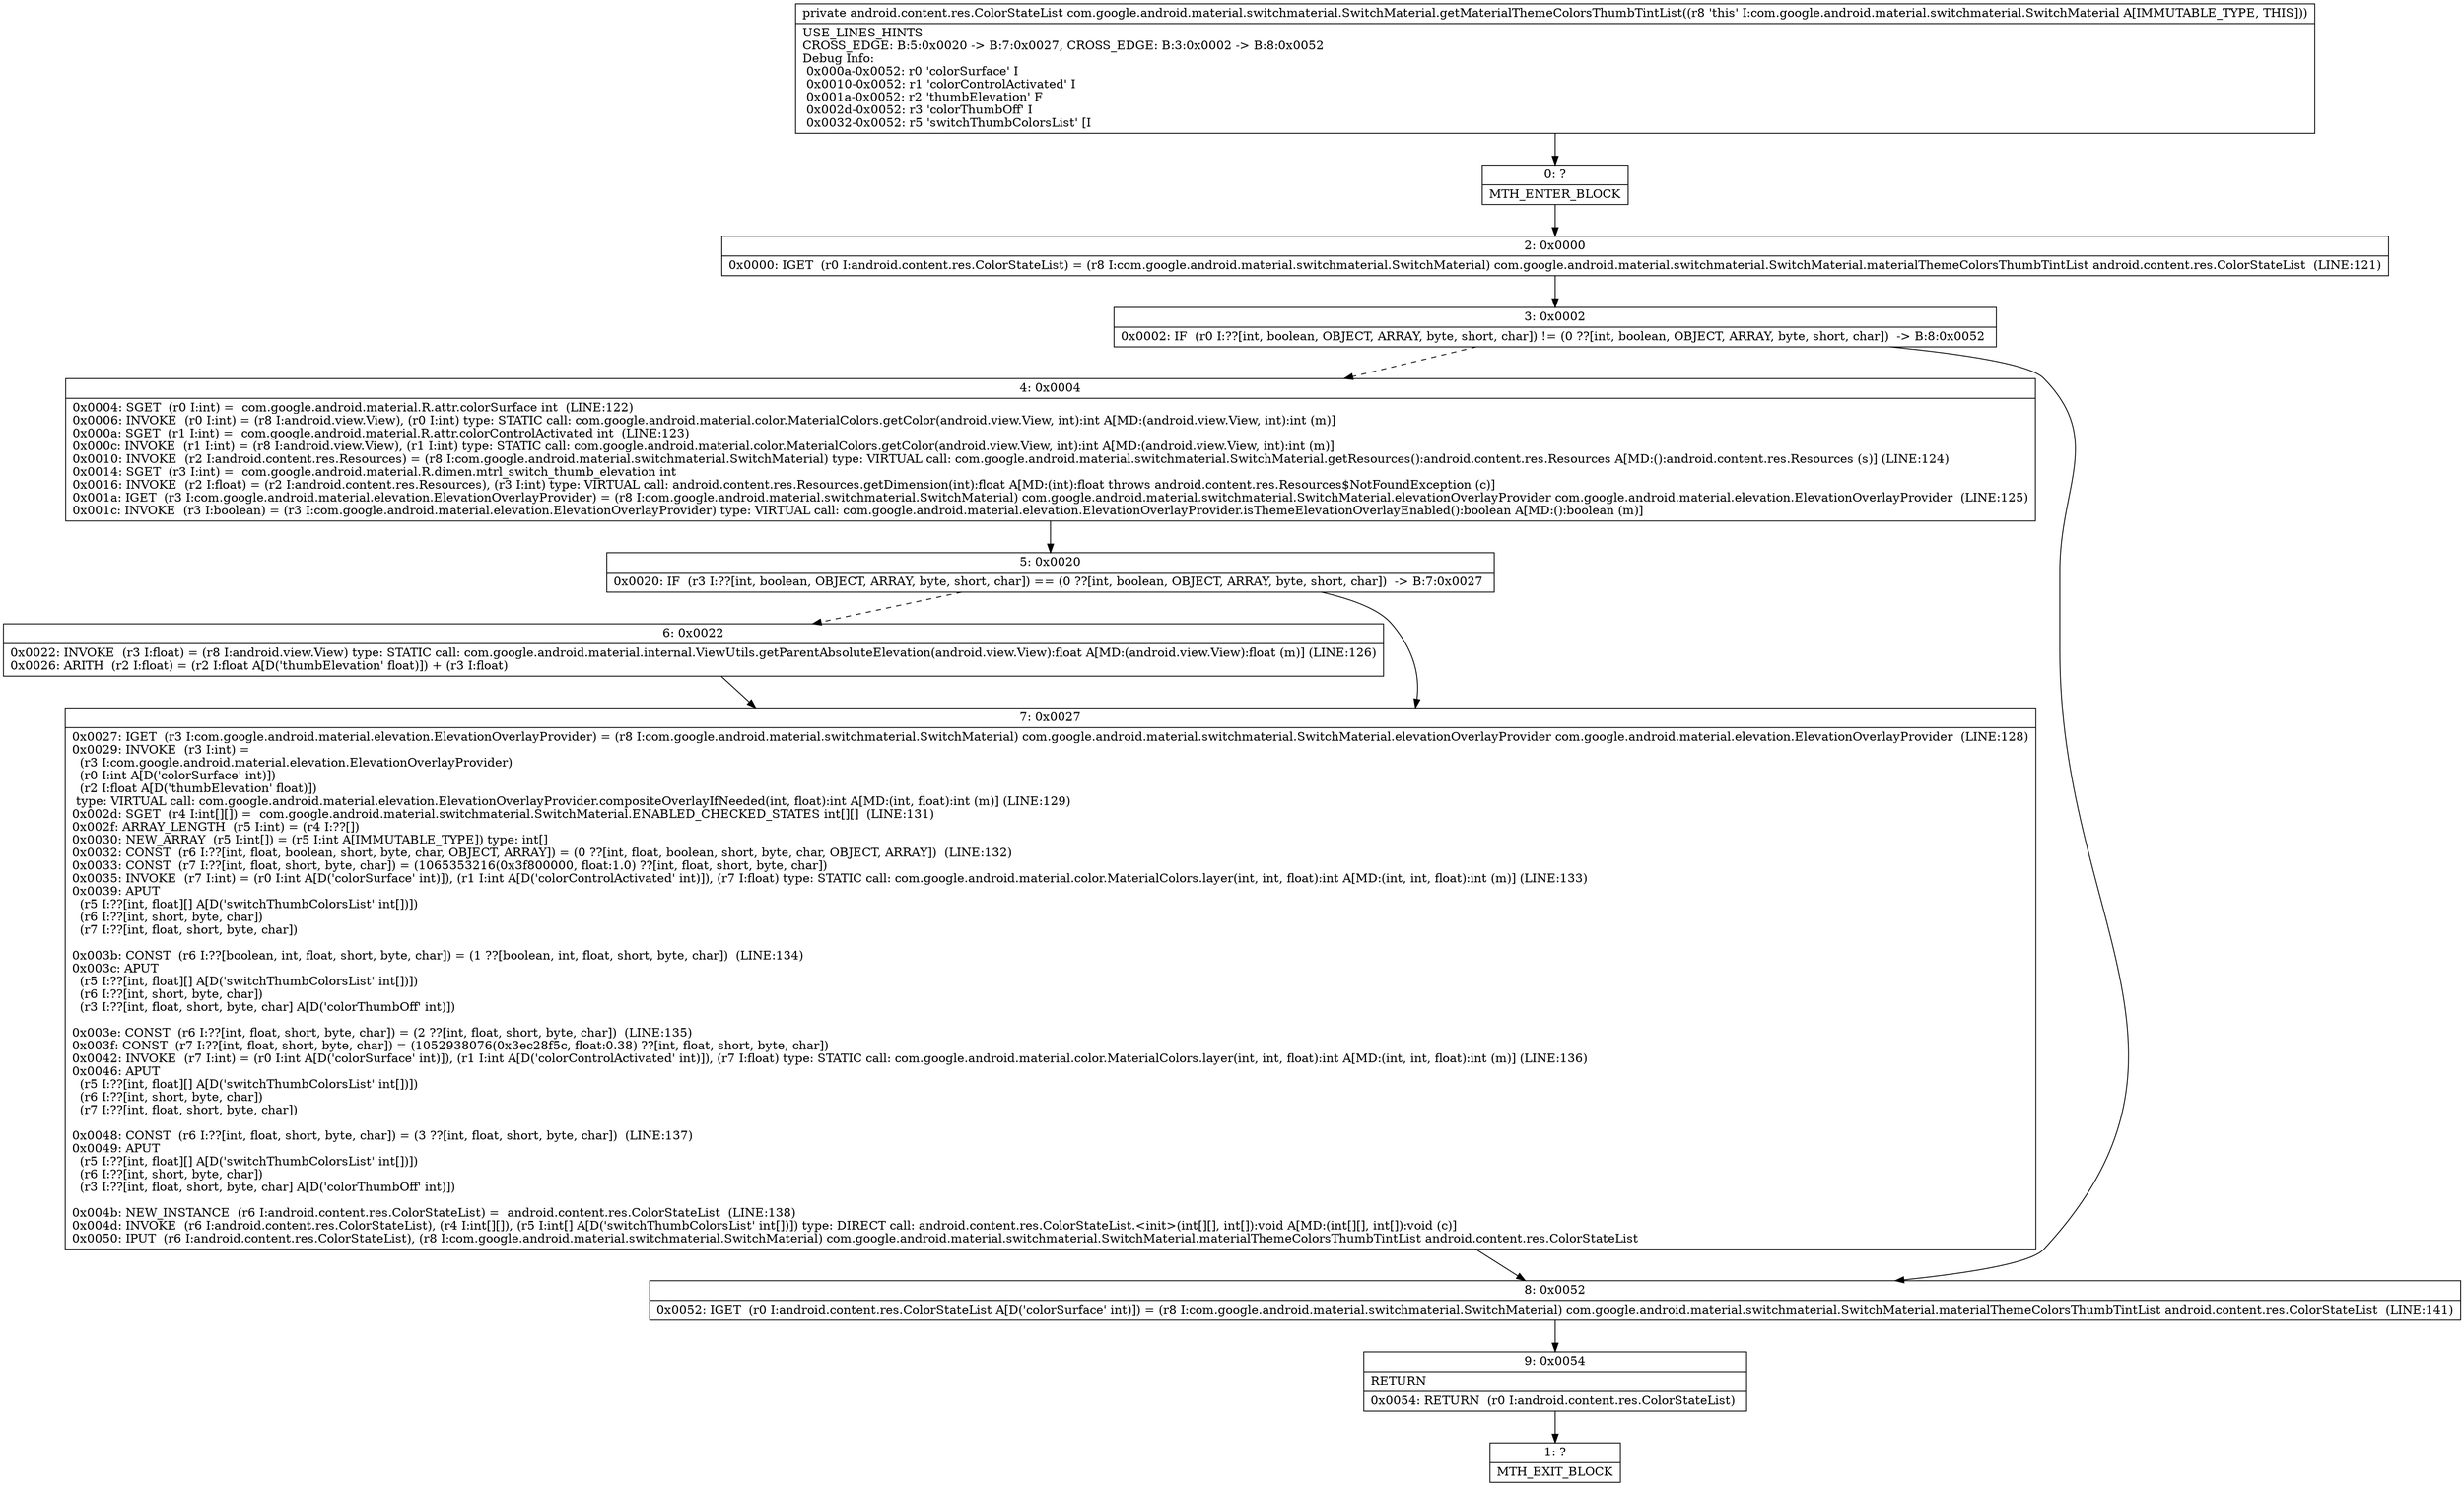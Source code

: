 digraph "CFG forcom.google.android.material.switchmaterial.SwitchMaterial.getMaterialThemeColorsThumbTintList()Landroid\/content\/res\/ColorStateList;" {
Node_0 [shape=record,label="{0\:\ ?|MTH_ENTER_BLOCK\l}"];
Node_2 [shape=record,label="{2\:\ 0x0000|0x0000: IGET  (r0 I:android.content.res.ColorStateList) = (r8 I:com.google.android.material.switchmaterial.SwitchMaterial) com.google.android.material.switchmaterial.SwitchMaterial.materialThemeColorsThumbTintList android.content.res.ColorStateList  (LINE:121)\l}"];
Node_3 [shape=record,label="{3\:\ 0x0002|0x0002: IF  (r0 I:??[int, boolean, OBJECT, ARRAY, byte, short, char]) != (0 ??[int, boolean, OBJECT, ARRAY, byte, short, char])  \-\> B:8:0x0052 \l}"];
Node_4 [shape=record,label="{4\:\ 0x0004|0x0004: SGET  (r0 I:int) =  com.google.android.material.R.attr.colorSurface int  (LINE:122)\l0x0006: INVOKE  (r0 I:int) = (r8 I:android.view.View), (r0 I:int) type: STATIC call: com.google.android.material.color.MaterialColors.getColor(android.view.View, int):int A[MD:(android.view.View, int):int (m)]\l0x000a: SGET  (r1 I:int) =  com.google.android.material.R.attr.colorControlActivated int  (LINE:123)\l0x000c: INVOKE  (r1 I:int) = (r8 I:android.view.View), (r1 I:int) type: STATIC call: com.google.android.material.color.MaterialColors.getColor(android.view.View, int):int A[MD:(android.view.View, int):int (m)]\l0x0010: INVOKE  (r2 I:android.content.res.Resources) = (r8 I:com.google.android.material.switchmaterial.SwitchMaterial) type: VIRTUAL call: com.google.android.material.switchmaterial.SwitchMaterial.getResources():android.content.res.Resources A[MD:():android.content.res.Resources (s)] (LINE:124)\l0x0014: SGET  (r3 I:int) =  com.google.android.material.R.dimen.mtrl_switch_thumb_elevation int \l0x0016: INVOKE  (r2 I:float) = (r2 I:android.content.res.Resources), (r3 I:int) type: VIRTUAL call: android.content.res.Resources.getDimension(int):float A[MD:(int):float throws android.content.res.Resources$NotFoundException (c)]\l0x001a: IGET  (r3 I:com.google.android.material.elevation.ElevationOverlayProvider) = (r8 I:com.google.android.material.switchmaterial.SwitchMaterial) com.google.android.material.switchmaterial.SwitchMaterial.elevationOverlayProvider com.google.android.material.elevation.ElevationOverlayProvider  (LINE:125)\l0x001c: INVOKE  (r3 I:boolean) = (r3 I:com.google.android.material.elevation.ElevationOverlayProvider) type: VIRTUAL call: com.google.android.material.elevation.ElevationOverlayProvider.isThemeElevationOverlayEnabled():boolean A[MD:():boolean (m)]\l}"];
Node_5 [shape=record,label="{5\:\ 0x0020|0x0020: IF  (r3 I:??[int, boolean, OBJECT, ARRAY, byte, short, char]) == (0 ??[int, boolean, OBJECT, ARRAY, byte, short, char])  \-\> B:7:0x0027 \l}"];
Node_6 [shape=record,label="{6\:\ 0x0022|0x0022: INVOKE  (r3 I:float) = (r8 I:android.view.View) type: STATIC call: com.google.android.material.internal.ViewUtils.getParentAbsoluteElevation(android.view.View):float A[MD:(android.view.View):float (m)] (LINE:126)\l0x0026: ARITH  (r2 I:float) = (r2 I:float A[D('thumbElevation' float)]) + (r3 I:float) \l}"];
Node_7 [shape=record,label="{7\:\ 0x0027|0x0027: IGET  (r3 I:com.google.android.material.elevation.ElevationOverlayProvider) = (r8 I:com.google.android.material.switchmaterial.SwitchMaterial) com.google.android.material.switchmaterial.SwitchMaterial.elevationOverlayProvider com.google.android.material.elevation.ElevationOverlayProvider  (LINE:128)\l0x0029: INVOKE  (r3 I:int) = \l  (r3 I:com.google.android.material.elevation.ElevationOverlayProvider)\l  (r0 I:int A[D('colorSurface' int)])\l  (r2 I:float A[D('thumbElevation' float)])\l type: VIRTUAL call: com.google.android.material.elevation.ElevationOverlayProvider.compositeOverlayIfNeeded(int, float):int A[MD:(int, float):int (m)] (LINE:129)\l0x002d: SGET  (r4 I:int[][]) =  com.google.android.material.switchmaterial.SwitchMaterial.ENABLED_CHECKED_STATES int[][]  (LINE:131)\l0x002f: ARRAY_LENGTH  (r5 I:int) = (r4 I:??[]) \l0x0030: NEW_ARRAY  (r5 I:int[]) = (r5 I:int A[IMMUTABLE_TYPE]) type: int[] \l0x0032: CONST  (r6 I:??[int, float, boolean, short, byte, char, OBJECT, ARRAY]) = (0 ??[int, float, boolean, short, byte, char, OBJECT, ARRAY])  (LINE:132)\l0x0033: CONST  (r7 I:??[int, float, short, byte, char]) = (1065353216(0x3f800000, float:1.0) ??[int, float, short, byte, char]) \l0x0035: INVOKE  (r7 I:int) = (r0 I:int A[D('colorSurface' int)]), (r1 I:int A[D('colorControlActivated' int)]), (r7 I:float) type: STATIC call: com.google.android.material.color.MaterialColors.layer(int, int, float):int A[MD:(int, int, float):int (m)] (LINE:133)\l0x0039: APUT  \l  (r5 I:??[int, float][] A[D('switchThumbColorsList' int[])])\l  (r6 I:??[int, short, byte, char])\l  (r7 I:??[int, float, short, byte, char])\l \l0x003b: CONST  (r6 I:??[boolean, int, float, short, byte, char]) = (1 ??[boolean, int, float, short, byte, char])  (LINE:134)\l0x003c: APUT  \l  (r5 I:??[int, float][] A[D('switchThumbColorsList' int[])])\l  (r6 I:??[int, short, byte, char])\l  (r3 I:??[int, float, short, byte, char] A[D('colorThumbOff' int)])\l \l0x003e: CONST  (r6 I:??[int, float, short, byte, char]) = (2 ??[int, float, short, byte, char])  (LINE:135)\l0x003f: CONST  (r7 I:??[int, float, short, byte, char]) = (1052938076(0x3ec28f5c, float:0.38) ??[int, float, short, byte, char]) \l0x0042: INVOKE  (r7 I:int) = (r0 I:int A[D('colorSurface' int)]), (r1 I:int A[D('colorControlActivated' int)]), (r7 I:float) type: STATIC call: com.google.android.material.color.MaterialColors.layer(int, int, float):int A[MD:(int, int, float):int (m)] (LINE:136)\l0x0046: APUT  \l  (r5 I:??[int, float][] A[D('switchThumbColorsList' int[])])\l  (r6 I:??[int, short, byte, char])\l  (r7 I:??[int, float, short, byte, char])\l \l0x0048: CONST  (r6 I:??[int, float, short, byte, char]) = (3 ??[int, float, short, byte, char])  (LINE:137)\l0x0049: APUT  \l  (r5 I:??[int, float][] A[D('switchThumbColorsList' int[])])\l  (r6 I:??[int, short, byte, char])\l  (r3 I:??[int, float, short, byte, char] A[D('colorThumbOff' int)])\l \l0x004b: NEW_INSTANCE  (r6 I:android.content.res.ColorStateList) =  android.content.res.ColorStateList  (LINE:138)\l0x004d: INVOKE  (r6 I:android.content.res.ColorStateList), (r4 I:int[][]), (r5 I:int[] A[D('switchThumbColorsList' int[])]) type: DIRECT call: android.content.res.ColorStateList.\<init\>(int[][], int[]):void A[MD:(int[][], int[]):void (c)]\l0x0050: IPUT  (r6 I:android.content.res.ColorStateList), (r8 I:com.google.android.material.switchmaterial.SwitchMaterial) com.google.android.material.switchmaterial.SwitchMaterial.materialThemeColorsThumbTintList android.content.res.ColorStateList \l}"];
Node_8 [shape=record,label="{8\:\ 0x0052|0x0052: IGET  (r0 I:android.content.res.ColorStateList A[D('colorSurface' int)]) = (r8 I:com.google.android.material.switchmaterial.SwitchMaterial) com.google.android.material.switchmaterial.SwitchMaterial.materialThemeColorsThumbTintList android.content.res.ColorStateList  (LINE:141)\l}"];
Node_9 [shape=record,label="{9\:\ 0x0054|RETURN\l|0x0054: RETURN  (r0 I:android.content.res.ColorStateList) \l}"];
Node_1 [shape=record,label="{1\:\ ?|MTH_EXIT_BLOCK\l}"];
MethodNode[shape=record,label="{private android.content.res.ColorStateList com.google.android.material.switchmaterial.SwitchMaterial.getMaterialThemeColorsThumbTintList((r8 'this' I:com.google.android.material.switchmaterial.SwitchMaterial A[IMMUTABLE_TYPE, THIS]))  | USE_LINES_HINTS\lCROSS_EDGE: B:5:0x0020 \-\> B:7:0x0027, CROSS_EDGE: B:3:0x0002 \-\> B:8:0x0052\lDebug Info:\l  0x000a\-0x0052: r0 'colorSurface' I\l  0x0010\-0x0052: r1 'colorControlActivated' I\l  0x001a\-0x0052: r2 'thumbElevation' F\l  0x002d\-0x0052: r3 'colorThumbOff' I\l  0x0032\-0x0052: r5 'switchThumbColorsList' [I\l}"];
MethodNode -> Node_0;Node_0 -> Node_2;
Node_2 -> Node_3;
Node_3 -> Node_4[style=dashed];
Node_3 -> Node_8;
Node_4 -> Node_5;
Node_5 -> Node_6[style=dashed];
Node_5 -> Node_7;
Node_6 -> Node_7;
Node_7 -> Node_8;
Node_8 -> Node_9;
Node_9 -> Node_1;
}

